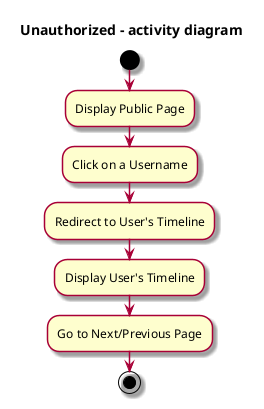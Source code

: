 @startuml user_activity_unauthenticated
skin rose

title Unauthorized - activity diagram

start
:Display Public Page;
:Click on a Username;
:Redirect to User's Timeline;
:Display User's Timeline;
:Go to Next/Previous Page;
stop

@enduml
